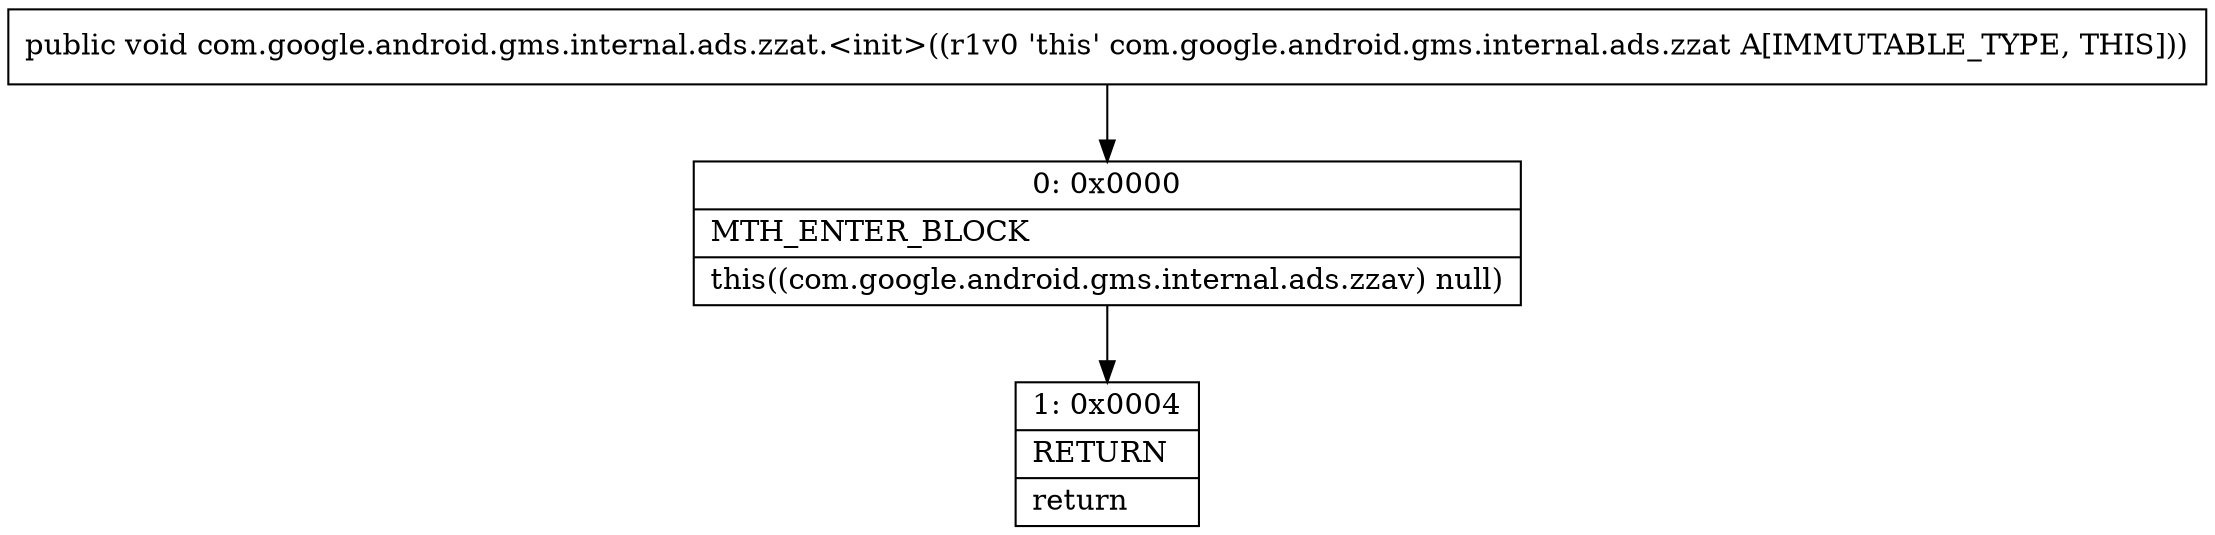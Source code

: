 digraph "CFG forcom.google.android.gms.internal.ads.zzat.\<init\>()V" {
Node_0 [shape=record,label="{0\:\ 0x0000|MTH_ENTER_BLOCK\l|this((com.google.android.gms.internal.ads.zzav) null)\l}"];
Node_1 [shape=record,label="{1\:\ 0x0004|RETURN\l|return\l}"];
MethodNode[shape=record,label="{public void com.google.android.gms.internal.ads.zzat.\<init\>((r1v0 'this' com.google.android.gms.internal.ads.zzat A[IMMUTABLE_TYPE, THIS])) }"];
MethodNode -> Node_0;
Node_0 -> Node_1;
}

